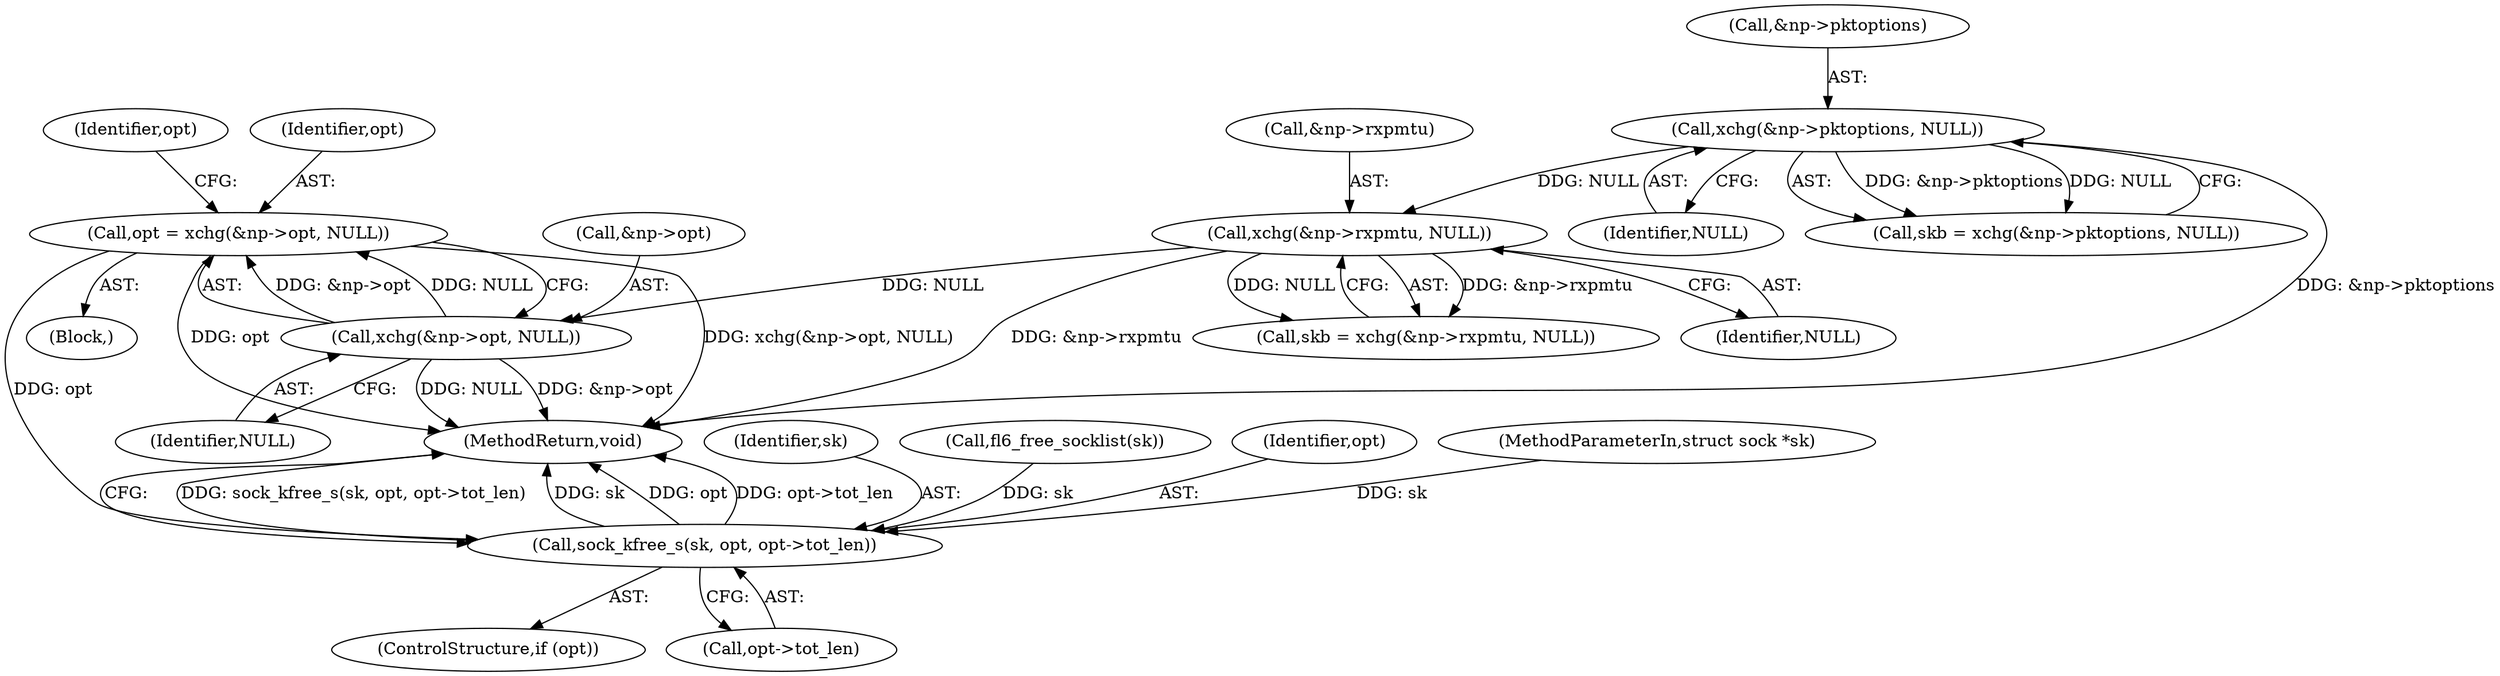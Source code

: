 digraph "0_linux_45f6fad84cc305103b28d73482b344d7f5b76f39_2@pointer" {
"1000139" [label="(Call,opt = xchg(&np->opt, NULL))"];
"1000141" [label="(Call,xchg(&np->opt, NULL))"];
"1000127" [label="(Call,xchg(&np->rxpmtu, NULL))"];
"1000115" [label="(Call,xchg(&np->pktoptions, NULL))"];
"1000149" [label="(Call,sock_kfree_s(sk, opt, opt->tot_len))"];
"1000150" [label="(Identifier,sk)"];
"1000120" [label="(Identifier,NULL)"];
"1000137" [label="(Call,fl6_free_socklist(sk))"];
"1000141" [label="(Call,xchg(&np->opt, NULL))"];
"1000149" [label="(Call,sock_kfree_s(sk, opt, opt->tot_len))"];
"1000151" [label="(Identifier,opt)"];
"1000147" [label="(ControlStructure,if (opt))"];
"1000146" [label="(Identifier,NULL)"];
"1000127" [label="(Call,xchg(&np->rxpmtu, NULL))"];
"1000152" [label="(Call,opt->tot_len)"];
"1000139" [label="(Call,opt = xchg(&np->opt, NULL))"];
"1000105" [label="(Block,)"];
"1000125" [label="(Call,skb = xchg(&np->rxpmtu, NULL))"];
"1000115" [label="(Call,xchg(&np->pktoptions, NULL))"];
"1000132" [label="(Identifier,NULL)"];
"1000104" [label="(MethodParameterIn,struct sock *sk)"];
"1000148" [label="(Identifier,opt)"];
"1000128" [label="(Call,&np->rxpmtu)"];
"1000116" [label="(Call,&np->pktoptions)"];
"1000155" [label="(MethodReturn,void)"];
"1000113" [label="(Call,skb = xchg(&np->pktoptions, NULL))"];
"1000140" [label="(Identifier,opt)"];
"1000142" [label="(Call,&np->opt)"];
"1000139" -> "1000105"  [label="AST: "];
"1000139" -> "1000141"  [label="CFG: "];
"1000140" -> "1000139"  [label="AST: "];
"1000141" -> "1000139"  [label="AST: "];
"1000148" -> "1000139"  [label="CFG: "];
"1000139" -> "1000155"  [label="DDG: xchg(&np->opt, NULL)"];
"1000139" -> "1000155"  [label="DDG: opt"];
"1000141" -> "1000139"  [label="DDG: &np->opt"];
"1000141" -> "1000139"  [label="DDG: NULL"];
"1000139" -> "1000149"  [label="DDG: opt"];
"1000141" -> "1000146"  [label="CFG: "];
"1000142" -> "1000141"  [label="AST: "];
"1000146" -> "1000141"  [label="AST: "];
"1000141" -> "1000155"  [label="DDG: &np->opt"];
"1000141" -> "1000155"  [label="DDG: NULL"];
"1000127" -> "1000141"  [label="DDG: NULL"];
"1000127" -> "1000125"  [label="AST: "];
"1000127" -> "1000132"  [label="CFG: "];
"1000128" -> "1000127"  [label="AST: "];
"1000132" -> "1000127"  [label="AST: "];
"1000125" -> "1000127"  [label="CFG: "];
"1000127" -> "1000155"  [label="DDG: &np->rxpmtu"];
"1000127" -> "1000125"  [label="DDG: &np->rxpmtu"];
"1000127" -> "1000125"  [label="DDG: NULL"];
"1000115" -> "1000127"  [label="DDG: NULL"];
"1000115" -> "1000113"  [label="AST: "];
"1000115" -> "1000120"  [label="CFG: "];
"1000116" -> "1000115"  [label="AST: "];
"1000120" -> "1000115"  [label="AST: "];
"1000113" -> "1000115"  [label="CFG: "];
"1000115" -> "1000155"  [label="DDG: &np->pktoptions"];
"1000115" -> "1000113"  [label="DDG: &np->pktoptions"];
"1000115" -> "1000113"  [label="DDG: NULL"];
"1000149" -> "1000147"  [label="AST: "];
"1000149" -> "1000152"  [label="CFG: "];
"1000150" -> "1000149"  [label="AST: "];
"1000151" -> "1000149"  [label="AST: "];
"1000152" -> "1000149"  [label="AST: "];
"1000155" -> "1000149"  [label="CFG: "];
"1000149" -> "1000155"  [label="DDG: sock_kfree_s(sk, opt, opt->tot_len)"];
"1000149" -> "1000155"  [label="DDG: sk"];
"1000149" -> "1000155"  [label="DDG: opt"];
"1000149" -> "1000155"  [label="DDG: opt->tot_len"];
"1000137" -> "1000149"  [label="DDG: sk"];
"1000104" -> "1000149"  [label="DDG: sk"];
}
